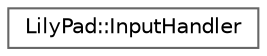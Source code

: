 digraph "Graphical Class Hierarchy"
{
 // LATEX_PDF_SIZE
  bgcolor="transparent";
  edge [fontname=Helvetica,fontsize=10,labelfontname=Helvetica,labelfontsize=10];
  node [fontname=Helvetica,fontsize=10,shape=box,height=0.2,width=0.4];
  rankdir="LR";
  Node0 [id="Node000000",label="LilyPad::InputHandler",height=0.2,width=0.4,color="grey40", fillcolor="white", style="filled",URL="$classLilyPad_1_1InputHandler.html",tooltip=" "];
}
